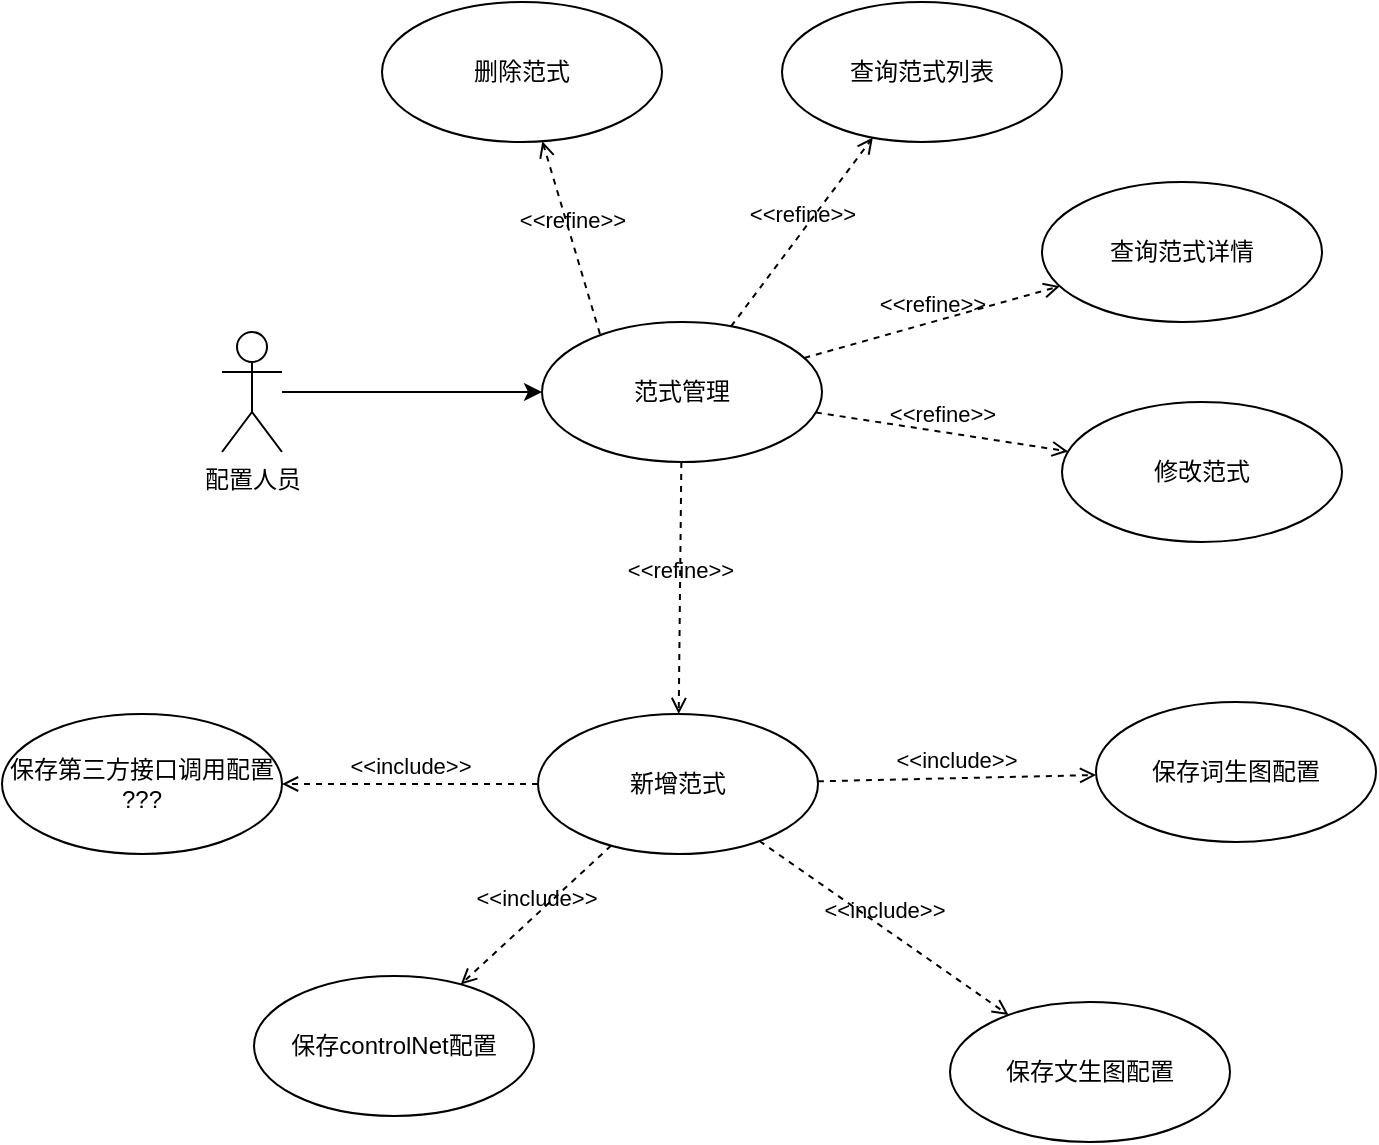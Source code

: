 <mxfile version="21.3.8" type="github">
  <diagram id="C5RBs43oDa-KdzZeNtuy" name="Page-1">
    <mxGraphModel dx="1707" dy="1621" grid="0" gridSize="10" guides="1" tooltips="1" connect="1" arrows="1" fold="1" page="1" pageScale="1" pageWidth="827" pageHeight="1169" background="#ffffff" math="0" shadow="0">
      <root>
        <mxCell id="WIyWlLk6GJQsqaUBKTNV-0" />
        <mxCell id="WIyWlLk6GJQsqaUBKTNV-1" parent="WIyWlLk6GJQsqaUBKTNV-0" />
        <mxCell id="vWXfaH1pGNp-byhTUiaN-63" style="edgeStyle=orthogonalEdgeStyle;rounded=0;orthogonalLoop=1;jettySize=auto;html=1;" edge="1" parent="WIyWlLk6GJQsqaUBKTNV-1" source="vWXfaH1pGNp-byhTUiaN-61" target="vWXfaH1pGNp-byhTUiaN-62">
          <mxGeometry relative="1" as="geometry" />
        </mxCell>
        <mxCell id="vWXfaH1pGNp-byhTUiaN-61" value="配置人员" style="shape=umlActor;verticalLabelPosition=bottom;verticalAlign=top;html=1;" vertex="1" parent="WIyWlLk6GJQsqaUBKTNV-1">
          <mxGeometry x="-410" y="95" width="30" height="60" as="geometry" />
        </mxCell>
        <mxCell id="vWXfaH1pGNp-byhTUiaN-62" value="范式管理" style="ellipse;whiteSpace=wrap;html=1;" vertex="1" parent="WIyWlLk6GJQsqaUBKTNV-1">
          <mxGeometry x="-250" y="90" width="140" height="70" as="geometry" />
        </mxCell>
        <mxCell id="vWXfaH1pGNp-byhTUiaN-65" value="查询范式列表" style="ellipse;whiteSpace=wrap;html=1;" vertex="1" parent="WIyWlLk6GJQsqaUBKTNV-1">
          <mxGeometry x="-130" y="-70" width="140" height="70" as="geometry" />
        </mxCell>
        <mxCell id="vWXfaH1pGNp-byhTUiaN-66" value="查询范式详情" style="ellipse;whiteSpace=wrap;html=1;" vertex="1" parent="WIyWlLk6GJQsqaUBKTNV-1">
          <mxGeometry y="20" width="140" height="70" as="geometry" />
        </mxCell>
        <mxCell id="vWXfaH1pGNp-byhTUiaN-67" value="修改范式" style="ellipse;whiteSpace=wrap;html=1;" vertex="1" parent="WIyWlLk6GJQsqaUBKTNV-1">
          <mxGeometry x="10" y="130" width="140" height="70" as="geometry" />
        </mxCell>
        <mxCell id="vWXfaH1pGNp-byhTUiaN-68" value="删除范式" style="ellipse;whiteSpace=wrap;html=1;" vertex="1" parent="WIyWlLk6GJQsqaUBKTNV-1">
          <mxGeometry x="-330" y="-70" width="140" height="70" as="geometry" />
        </mxCell>
        <mxCell id="vWXfaH1pGNp-byhTUiaN-69" value="新增范式" style="ellipse;whiteSpace=wrap;html=1;" vertex="1" parent="WIyWlLk6GJQsqaUBKTNV-1">
          <mxGeometry x="-252" y="286" width="140" height="70" as="geometry" />
        </mxCell>
        <mxCell id="vWXfaH1pGNp-byhTUiaN-70" value="&amp;lt;&amp;lt;refine&amp;gt;&amp;gt;" style="html=1;verticalAlign=bottom;labelBackgroundColor=none;endArrow=open;endFill=0;dashed=1;rounded=0;" edge="1" parent="WIyWlLk6GJQsqaUBKTNV-1" source="vWXfaH1pGNp-byhTUiaN-62" target="vWXfaH1pGNp-byhTUiaN-67">
          <mxGeometry width="160" relative="1" as="geometry">
            <mxPoint x="-82" y="207" as="sourcePoint" />
            <mxPoint x="78" y="207" as="targetPoint" />
          </mxGeometry>
        </mxCell>
        <mxCell id="vWXfaH1pGNp-byhTUiaN-71" value="&amp;lt;&amp;lt;refine&amp;gt;&amp;gt;" style="html=1;verticalAlign=bottom;labelBackgroundColor=none;endArrow=open;endFill=0;dashed=1;rounded=0;" edge="1" parent="WIyWlLk6GJQsqaUBKTNV-1" source="vWXfaH1pGNp-byhTUiaN-62" target="vWXfaH1pGNp-byhTUiaN-66">
          <mxGeometry width="160" relative="1" as="geometry">
            <mxPoint x="-103" y="145" as="sourcePoint" />
            <mxPoint x="23" y="165" as="targetPoint" />
          </mxGeometry>
        </mxCell>
        <mxCell id="vWXfaH1pGNp-byhTUiaN-72" value="&amp;lt;&amp;lt;refine&amp;gt;&amp;gt;" style="html=1;verticalAlign=bottom;labelBackgroundColor=none;endArrow=open;endFill=0;dashed=1;rounded=0;" edge="1" parent="WIyWlLk6GJQsqaUBKTNV-1" source="vWXfaH1pGNp-byhTUiaN-62" target="vWXfaH1pGNp-byhTUiaN-65">
          <mxGeometry width="160" relative="1" as="geometry">
            <mxPoint x="-190" y="90" as="sourcePoint" />
            <mxPoint x="-62" y="54" as="targetPoint" />
          </mxGeometry>
        </mxCell>
        <mxCell id="vWXfaH1pGNp-byhTUiaN-73" value="&amp;lt;&amp;lt;refine&amp;gt;&amp;gt;" style="html=1;verticalAlign=bottom;labelBackgroundColor=none;endArrow=open;endFill=0;dashed=1;rounded=0;exitX=0.207;exitY=0.086;exitDx=0;exitDy=0;exitPerimeter=0;" edge="1" parent="WIyWlLk6GJQsqaUBKTNV-1" source="vWXfaH1pGNp-byhTUiaN-62" target="vWXfaH1pGNp-byhTUiaN-68">
          <mxGeometry width="160" relative="1" as="geometry">
            <mxPoint x="-240" y="82" as="sourcePoint" />
            <mxPoint x="-170" y="-12" as="targetPoint" />
          </mxGeometry>
        </mxCell>
        <mxCell id="vWXfaH1pGNp-byhTUiaN-74" value="&amp;lt;&amp;lt;refine&amp;gt;&amp;gt;" style="html=1;verticalAlign=bottom;labelBackgroundColor=none;endArrow=open;endFill=0;dashed=1;rounded=0;" edge="1" parent="WIyWlLk6GJQsqaUBKTNV-1" source="vWXfaH1pGNp-byhTUiaN-62" target="vWXfaH1pGNp-byhTUiaN-69">
          <mxGeometry width="160" relative="1" as="geometry">
            <mxPoint x="-172" y="197" as="sourcePoint" />
            <mxPoint x="-46" y="217" as="targetPoint" />
          </mxGeometry>
        </mxCell>
        <mxCell id="vWXfaH1pGNp-byhTUiaN-75" value="保存词生图配置" style="ellipse;whiteSpace=wrap;html=1;" vertex="1" parent="WIyWlLk6GJQsqaUBKTNV-1">
          <mxGeometry x="27" y="280" width="140" height="70" as="geometry" />
        </mxCell>
        <mxCell id="vWXfaH1pGNp-byhTUiaN-76" value="保存文生图配置" style="ellipse;whiteSpace=wrap;html=1;" vertex="1" parent="WIyWlLk6GJQsqaUBKTNV-1">
          <mxGeometry x="-46" y="430" width="140" height="70" as="geometry" />
        </mxCell>
        <mxCell id="vWXfaH1pGNp-byhTUiaN-77" value="保存第三方接口调用配置&lt;br&gt;???" style="ellipse;whiteSpace=wrap;html=1;" vertex="1" parent="WIyWlLk6GJQsqaUBKTNV-1">
          <mxGeometry x="-520" y="286" width="140" height="70" as="geometry" />
        </mxCell>
        <mxCell id="vWXfaH1pGNp-byhTUiaN-78" value="保存controlNet配置" style="ellipse;whiteSpace=wrap;html=1;" vertex="1" parent="WIyWlLk6GJQsqaUBKTNV-1">
          <mxGeometry x="-394" y="417" width="140" height="70" as="geometry" />
        </mxCell>
        <mxCell id="vWXfaH1pGNp-byhTUiaN-79" value="&amp;lt;&amp;lt;include&amp;gt;&amp;gt;" style="html=1;verticalAlign=bottom;labelBackgroundColor=none;endArrow=open;endFill=0;dashed=1;rounded=0;" edge="1" parent="WIyWlLk6GJQsqaUBKTNV-1" source="vWXfaH1pGNp-byhTUiaN-69" target="vWXfaH1pGNp-byhTUiaN-75">
          <mxGeometry width="160" relative="1" as="geometry">
            <mxPoint x="-38" y="280" as="sourcePoint" />
            <mxPoint x="122" y="280" as="targetPoint" />
          </mxGeometry>
        </mxCell>
        <mxCell id="vWXfaH1pGNp-byhTUiaN-80" value="&amp;lt;&amp;lt;include&amp;gt;&amp;gt;" style="html=1;verticalAlign=bottom;labelBackgroundColor=none;endArrow=open;endFill=0;dashed=1;rounded=0;" edge="1" parent="WIyWlLk6GJQsqaUBKTNV-1" source="vWXfaH1pGNp-byhTUiaN-69" target="vWXfaH1pGNp-byhTUiaN-76">
          <mxGeometry x="0.004" width="160" relative="1" as="geometry">
            <mxPoint x="-106" y="300" as="sourcePoint" />
            <mxPoint x="55" y="356" as="targetPoint" />
            <mxPoint as="offset" />
          </mxGeometry>
        </mxCell>
        <mxCell id="vWXfaH1pGNp-byhTUiaN-81" value="&amp;lt;&amp;lt;include&amp;gt;&amp;gt;" style="html=1;verticalAlign=bottom;labelBackgroundColor=none;endArrow=open;endFill=0;dashed=1;rounded=0;" edge="1" parent="WIyWlLk6GJQsqaUBKTNV-1" source="vWXfaH1pGNp-byhTUiaN-69" target="vWXfaH1pGNp-byhTUiaN-78">
          <mxGeometry x="0.004" width="160" relative="1" as="geometry">
            <mxPoint x="-142" y="313" as="sourcePoint" />
            <mxPoint x="-75" y="417" as="targetPoint" />
            <mxPoint as="offset" />
          </mxGeometry>
        </mxCell>
        <mxCell id="vWXfaH1pGNp-byhTUiaN-82" value="&amp;lt;&amp;lt;include&amp;gt;&amp;gt;" style="html=1;verticalAlign=bottom;labelBackgroundColor=none;endArrow=open;endFill=0;dashed=1;rounded=0;" edge="1" parent="WIyWlLk6GJQsqaUBKTNV-1" source="vWXfaH1pGNp-byhTUiaN-69" target="vWXfaH1pGNp-byhTUiaN-77">
          <mxGeometry x="0.004" width="160" relative="1" as="geometry">
            <mxPoint x="-198" y="311" as="sourcePoint" />
            <mxPoint x="-305" y="407" as="targetPoint" />
            <mxPoint as="offset" />
          </mxGeometry>
        </mxCell>
      </root>
    </mxGraphModel>
  </diagram>
</mxfile>
